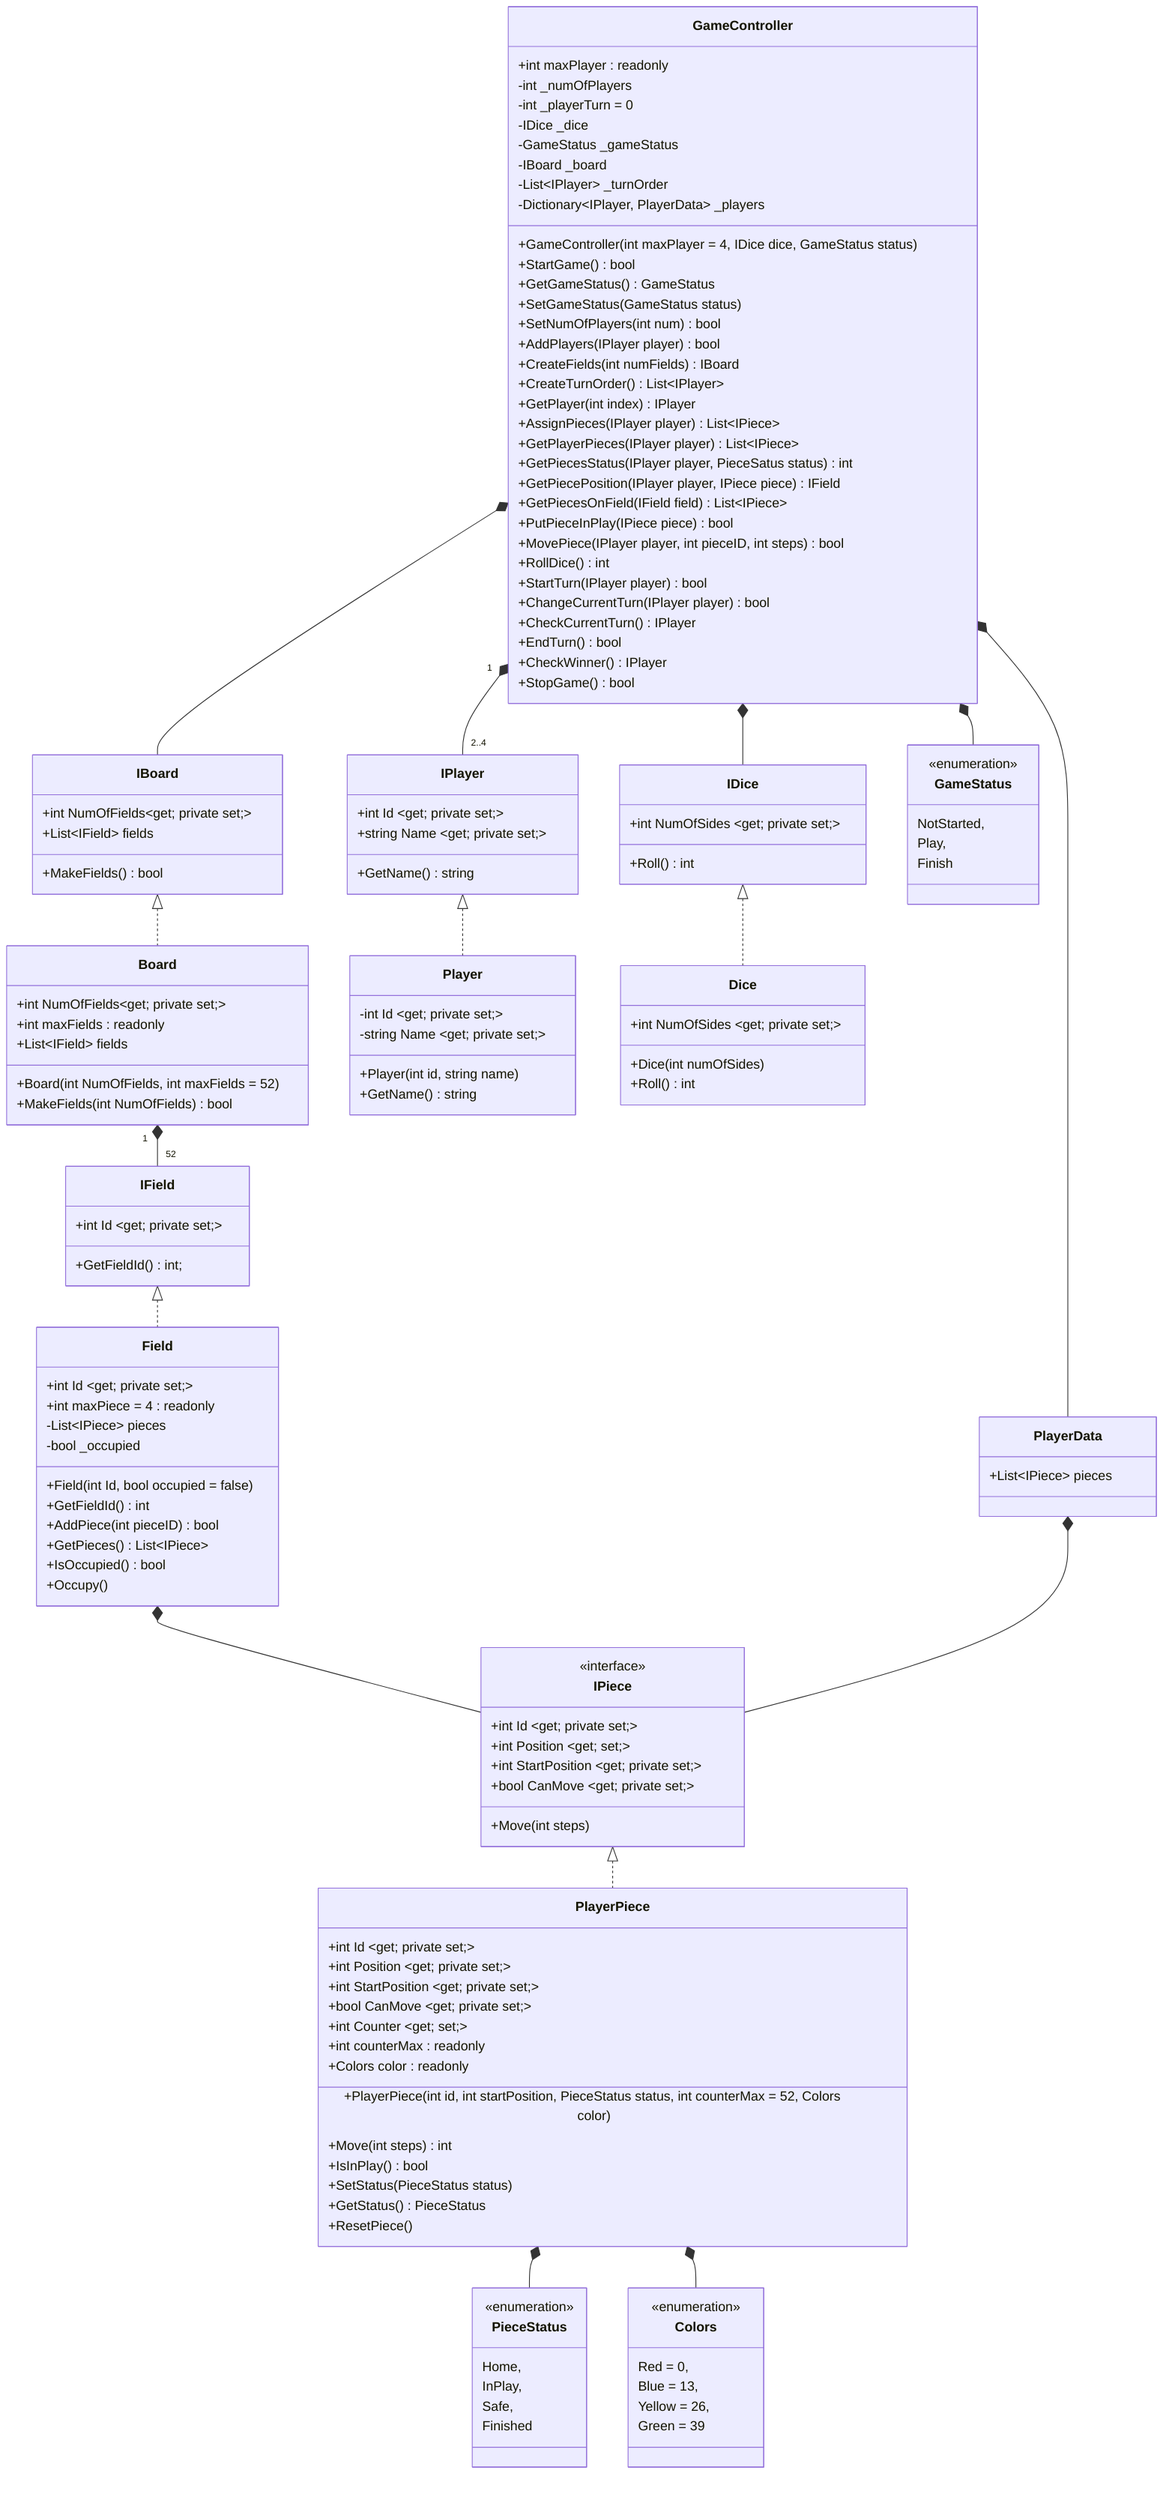 classDiagram

IPiece <|.. PlayerPiece
Board "1" *-- "52" IField
Field *-- IPiece
PlayerPiece *-- PieceStatus
PlayerPiece *-- Colors
PlayerData *-- IPiece

IPlayer <|.. Player
IDice <|.. Dice
IBoard <|.. Board
IField <|.. Field

GameController "1" *-- "2..4" IPlayer
GameController *-- IBoard
GameController *-- IDice
GameController *-- PlayerData
GameController *-- GameStatus

class IPlayer{
    +int Id ~get; private set;~
    +string Name ~get; private set;~
    +GetName() string
}

class Player{
    -int Id ~get; private set;~
    -string Name ~get; private set;~
    +Player(int id, string name)
    +GetName() string
}

class PlayerData{
    +List~IPiece~ pieces
}

class Colors{
    <<enumeration>>
    Red = 0,
    Blue = 13,
    Yellow = 26,
    Green = 39
}

class IDice{
    +int NumOfSides ~get; private set;~
    +Roll() int
}

class Dice{
    +int NumOfSides ~get; private set;~
    +Dice(int numOfSides)
    +Roll() int    
}

class IPiece{
    <<interface>>
    +int Id ~get; private set;~
    +int Position ~get; set;~
    +int StartPosition ~get; private set;~
    +bool CanMove ~get; private set;~
    +Move(int steps)    
}

class PlayerPiece{
    +int Id ~get; private set;~
    +int Position ~get; private set;~
    +int StartPosition ~get; private set;~
    +bool CanMove ~get; private set;~
    +int Counter ~get; set;~
    +int counterMax : readonly
    +Colors color : readonly 
    +PlayerPiece(int id, int startPosition, PieceStatus status, int counterMax = 52, Colors color)
    +Move(int steps) int 
    +IsInPlay() bool
    +SetStatus(PieceStatus status)
    +GetStatus() PieceStatus
    +ResetPiece()
}

class PieceStatus{
    <<enumeration>>
    Home,
    InPlay,
    Safe,
    Finished
}

class IBoard{
    +int NumOfFields~get; private set;~
    +List~IField~ fields
    +MakeFields() bool
}

class Board{
    +int NumOfFields~get; private set;~
    +int maxFields : readonly
    +List~IField~ fields
    +Board(int NumOfFields, int maxFields = 52)
    +MakeFields(int NumOfFields) bool
}

class IField{
    +int Id ~get; private set;~
    +GetFieldId() int;
}

class Field{
    +int Id ~get; private set;~
    +int maxPiece = 4 : readonly
    -List~IPiece~ pieces 
    -bool _occupied
    +Field(int Id, bool occupied = false)
    +GetFieldId() int
    +AddPiece(int pieceID) bool
    +GetPieces() List~IPiece~
    +IsOccupied() bool
    +Occupy()
}

class GameStatus{
    <<enumeration>>
    NotStarted,
    Play,
    Finish
}

class GameController{
    +int maxPlayer : readonly
    -int _numOfPlayers
    -int _playerTurn = 0
    -IDice _dice
    -GameStatus _gameStatus 
    -IBoard _board
    -List~IPlayer~ _turnOrder 
    -Dictionary~IPlayer, PlayerData~ _players
    +GameController(int maxPlayer = 4, IDice dice, GameStatus status) 
    +StartGame() bool
    +GetGameStatus() GameStatus
    +SetGameStatus(GameStatus status) 
    +SetNumOfPlayers(int num) bool
    +AddPlayers(IPlayer player) bool
    +CreateFields(int numFields) IBoard
    +CreateTurnOrder() List~IPlayer~ 
    +GetPlayer(int index) IPlayer
    +AssignPieces(IPlayer player) List~IPiece~
    +GetPlayerPieces(IPlayer player) List~IPiece~
    +GetPiecesStatus(IPlayer player, PieceSatus status) int 
    +GetPiecePosition(IPlayer player, IPiece piece) IField
    +GetPiecesOnField(IField field) List~IPiece~
    +PutPieceInPlay(IPiece piece) bool
    +MovePiece(IPlayer player, int pieceID, int steps) bool 
    +RollDice() int
    +StartTurn(IPlayer player) bool
    +ChangeCurrentTurn(IPlayer player) bool
    +CheckCurrentTurn() IPlayer
    +EndTurn() bool
    +CheckWinner() IPlayer
    +StopGame() bool
}